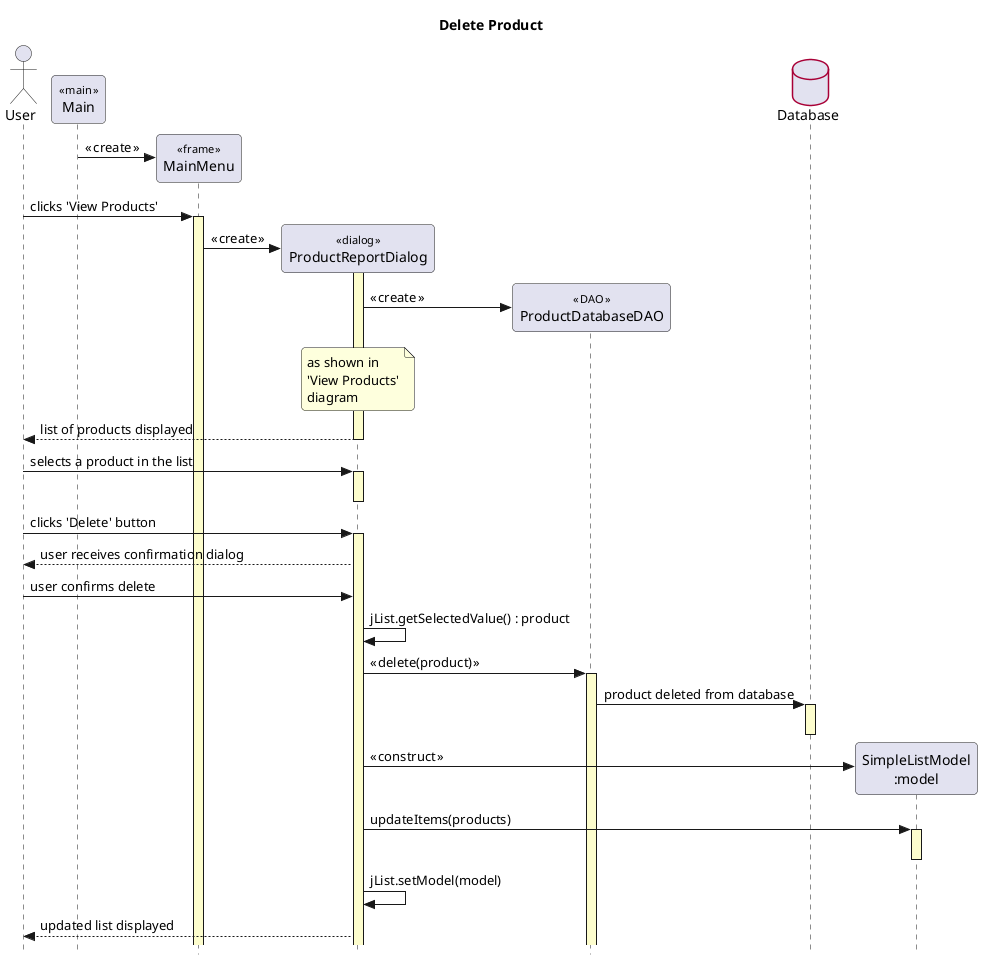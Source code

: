 @startuml

' style tweaks to make the diagram a little more readable
skinparam {
	Style strictuml
	RoundCorner 8

	Sequence {
		' make activations yellow too
		LifeLineBackgroundColor #FDFDCD

		' make stereotypes less ugly
		Stereotype {
			Font {
				Size 11
				Style plain
			}
		}
	}

	DatabaseBorderColor #A80036

}

title Delete Product

actor User as user
participant "Main" as main << main >>
participant "MainMenu" as menu << frame >>
participant "ProductReportDialog" as report << dialog >>
participant "ProductDatabaseDAO" as dao << DAO >>
database "Database" as db
participant "SimpleListModel\n:model" as model

create menu
main -> menu : « create »

user -> menu : clicks 'View Products'
activate menu

create report
menu -> report : « create »

activate report
create dao
report -> dao: « create »


note over report: as shown in\n'View Products'\ndiagram
user <-- report : list of products displayed

deactivate report

user -> report++ : selects a product in the list
report--

user -> report++ : clicks 'Delete' button
user <-- report : user receives confirmation dialog

user -> report : user confirms delete

report -> report : jList.getSelectedValue() : product

report -> dao++ : « delete(product) »
dao -> db++ : product deleted from database
db--

create model
report -> model : « construct »

report -> model++ : updateItems(products)
model--

report -> report : jList.setModel(model)

user <-- report : updated list displayed

@enduml


